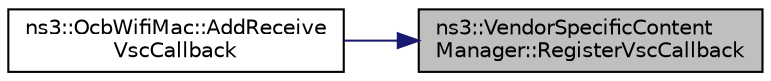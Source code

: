 digraph "ns3::VendorSpecificContentManager::RegisterVscCallback"
{
 // LATEX_PDF_SIZE
  edge [fontname="Helvetica",fontsize="10",labelfontname="Helvetica",labelfontsize="10"];
  node [fontname="Helvetica",fontsize="10",shape=record];
  rankdir="RL";
  Node1 [label="ns3::VendorSpecificContent\lManager::RegisterVscCallback",height=0.2,width=0.4,color="black", fillcolor="grey75", style="filled", fontcolor="black",tooltip=" "];
  Node1 -> Node2 [dir="back",color="midnightblue",fontsize="10",style="solid",fontname="Helvetica"];
  Node2 [label="ns3::OcbWifiMac::AddReceive\lVscCallback",height=0.2,width=0.4,color="black", fillcolor="white", style="filled",URL="$classns3_1_1_ocb_wifi_mac.html#a7c0fb263e5132757f4aecde8a1c84e4b",tooltip=" "];
}
